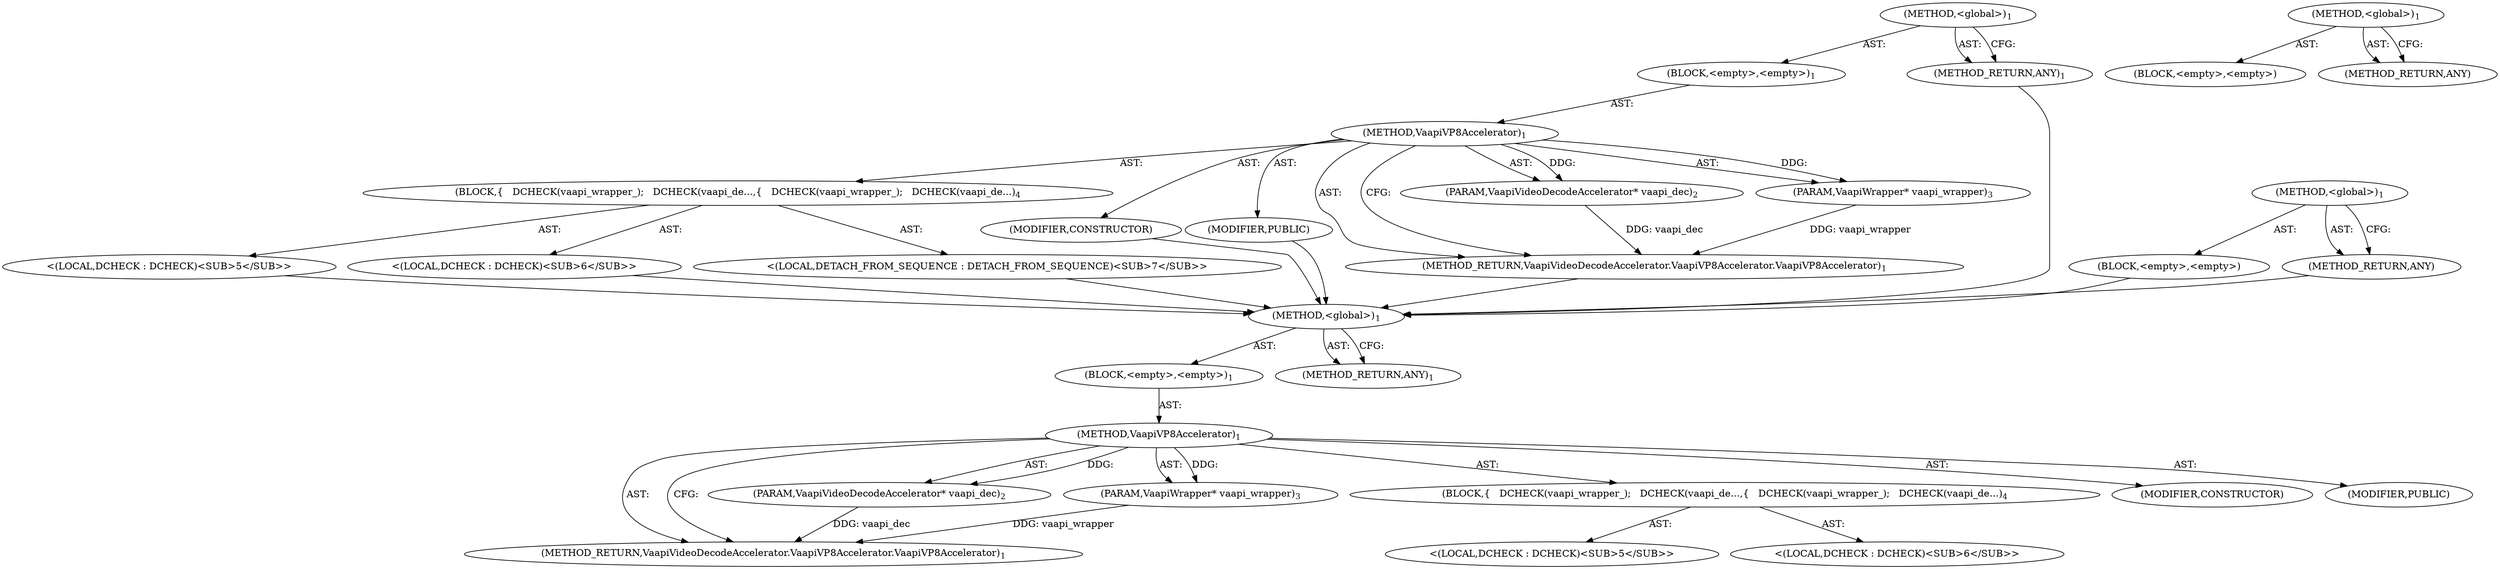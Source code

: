digraph "&lt;global&gt;" {
vulnerable_6 [label=<(METHOD,&lt;global&gt;)<SUB>1</SUB>>];
vulnerable_7 [label=<(BLOCK,&lt;empty&gt;,&lt;empty&gt;)<SUB>1</SUB>>];
vulnerable_8 [label=<(METHOD,VaapiVP8Accelerator)<SUB>1</SUB>>];
vulnerable_9 [label=<(PARAM,VaapiVideoDecodeAccelerator* vaapi_dec)<SUB>2</SUB>>];
vulnerable_10 [label=<(PARAM,VaapiWrapper* vaapi_wrapper)<SUB>3</SUB>>];
vulnerable_11 [label=<(BLOCK,{
   DCHECK(vaapi_wrapper_);
   DCHECK(vaapi_de...,{
   DCHECK(vaapi_wrapper_);
   DCHECK(vaapi_de...)<SUB>4</SUB>>];
vulnerable_12 [label="<(LOCAL,DCHECK : DCHECK)<SUB>5</SUB>>"];
vulnerable_13 [label="<(LOCAL,DCHECK : DCHECK)<SUB>6</SUB>>"];
vulnerable_14 [label=<(MODIFIER,CONSTRUCTOR)>];
vulnerable_15 [label=<(MODIFIER,PUBLIC)>];
vulnerable_16 [label=<(METHOD_RETURN,VaapiVideoDecodeAccelerator.VaapiVP8Accelerator.VaapiVP8Accelerator)<SUB>1</SUB>>];
vulnerable_18 [label=<(METHOD_RETURN,ANY)<SUB>1</SUB>>];
vulnerable_33 [label=<(METHOD,&lt;global&gt;)<SUB>1</SUB>>];
vulnerable_34 [label=<(BLOCK,&lt;empty&gt;,&lt;empty&gt;)>];
vulnerable_35 [label=<(METHOD_RETURN,ANY)>];
fixed_6 [label=<(METHOD,&lt;global&gt;)<SUB>1</SUB>>];
fixed_7 [label=<(BLOCK,&lt;empty&gt;,&lt;empty&gt;)<SUB>1</SUB>>];
fixed_8 [label=<(METHOD,VaapiVP8Accelerator)<SUB>1</SUB>>];
fixed_9 [label=<(PARAM,VaapiVideoDecodeAccelerator* vaapi_dec)<SUB>2</SUB>>];
fixed_10 [label=<(PARAM,VaapiWrapper* vaapi_wrapper)<SUB>3</SUB>>];
fixed_11 [label=<(BLOCK,{
   DCHECK(vaapi_wrapper_);
   DCHECK(vaapi_de...,{
   DCHECK(vaapi_wrapper_);
   DCHECK(vaapi_de...)<SUB>4</SUB>>];
fixed_12 [label="<(LOCAL,DCHECK : DCHECK)<SUB>5</SUB>>"];
fixed_13 [label="<(LOCAL,DCHECK : DCHECK)<SUB>6</SUB>>"];
fixed_14 [label="<(LOCAL,DETACH_FROM_SEQUENCE : DETACH_FROM_SEQUENCE)<SUB>7</SUB>>"];
fixed_15 [label=<(MODIFIER,CONSTRUCTOR)>];
fixed_16 [label=<(MODIFIER,PUBLIC)>];
fixed_17 [label=<(METHOD_RETURN,VaapiVideoDecodeAccelerator.VaapiVP8Accelerator.VaapiVP8Accelerator)<SUB>1</SUB>>];
fixed_19 [label=<(METHOD_RETURN,ANY)<SUB>1</SUB>>];
fixed_36 [label=<(METHOD,&lt;global&gt;)<SUB>1</SUB>>];
fixed_37 [label=<(BLOCK,&lt;empty&gt;,&lt;empty&gt;)>];
fixed_38 [label=<(METHOD_RETURN,ANY)>];
vulnerable_6 -> vulnerable_7  [key=0, label="AST: "];
vulnerable_6 -> vulnerable_18  [key=0, label="AST: "];
vulnerable_6 -> vulnerable_18  [key=1, label="CFG: "];
vulnerable_7 -> vulnerable_8  [key=0, label="AST: "];
vulnerable_8 -> vulnerable_9  [key=0, label="AST: "];
vulnerable_8 -> vulnerable_9  [key=1, label="DDG: "];
vulnerable_8 -> vulnerable_10  [key=0, label="AST: "];
vulnerable_8 -> vulnerable_10  [key=1, label="DDG: "];
vulnerable_8 -> vulnerable_11  [key=0, label="AST: "];
vulnerable_8 -> vulnerable_14  [key=0, label="AST: "];
vulnerable_8 -> vulnerable_15  [key=0, label="AST: "];
vulnerable_8 -> vulnerable_16  [key=0, label="AST: "];
vulnerable_8 -> vulnerable_16  [key=1, label="CFG: "];
vulnerable_9 -> vulnerable_16  [key=0, label="DDG: vaapi_dec"];
vulnerable_10 -> vulnerable_16  [key=0, label="DDG: vaapi_wrapper"];
vulnerable_11 -> vulnerable_12  [key=0, label="AST: "];
vulnerable_11 -> vulnerable_13  [key=0, label="AST: "];
vulnerable_33 -> vulnerable_34  [key=0, label="AST: "];
vulnerable_33 -> vulnerable_35  [key=0, label="AST: "];
vulnerable_33 -> vulnerable_35  [key=1, label="CFG: "];
fixed_6 -> fixed_7  [key=0, label="AST: "];
fixed_6 -> fixed_19  [key=0, label="AST: "];
fixed_6 -> fixed_19  [key=1, label="CFG: "];
fixed_7 -> fixed_8  [key=0, label="AST: "];
fixed_8 -> fixed_9  [key=0, label="AST: "];
fixed_8 -> fixed_9  [key=1, label="DDG: "];
fixed_8 -> fixed_10  [key=0, label="AST: "];
fixed_8 -> fixed_10  [key=1, label="DDG: "];
fixed_8 -> fixed_11  [key=0, label="AST: "];
fixed_8 -> fixed_15  [key=0, label="AST: "];
fixed_8 -> fixed_16  [key=0, label="AST: "];
fixed_8 -> fixed_17  [key=0, label="AST: "];
fixed_8 -> fixed_17  [key=1, label="CFG: "];
fixed_9 -> fixed_17  [key=0, label="DDG: vaapi_dec"];
fixed_10 -> fixed_17  [key=0, label="DDG: vaapi_wrapper"];
fixed_11 -> fixed_12  [key=0, label="AST: "];
fixed_11 -> fixed_13  [key=0, label="AST: "];
fixed_11 -> fixed_14  [key=0, label="AST: "];
fixed_12 -> vulnerable_6  [key=0];
fixed_13 -> vulnerable_6  [key=0];
fixed_14 -> vulnerable_6  [key=0];
fixed_15 -> vulnerable_6  [key=0];
fixed_16 -> vulnerable_6  [key=0];
fixed_17 -> vulnerable_6  [key=0];
fixed_19 -> vulnerable_6  [key=0];
fixed_36 -> fixed_37  [key=0, label="AST: "];
fixed_36 -> fixed_38  [key=0, label="AST: "];
fixed_36 -> fixed_38  [key=1, label="CFG: "];
fixed_37 -> vulnerable_6  [key=0];
fixed_38 -> vulnerable_6  [key=0];
}
